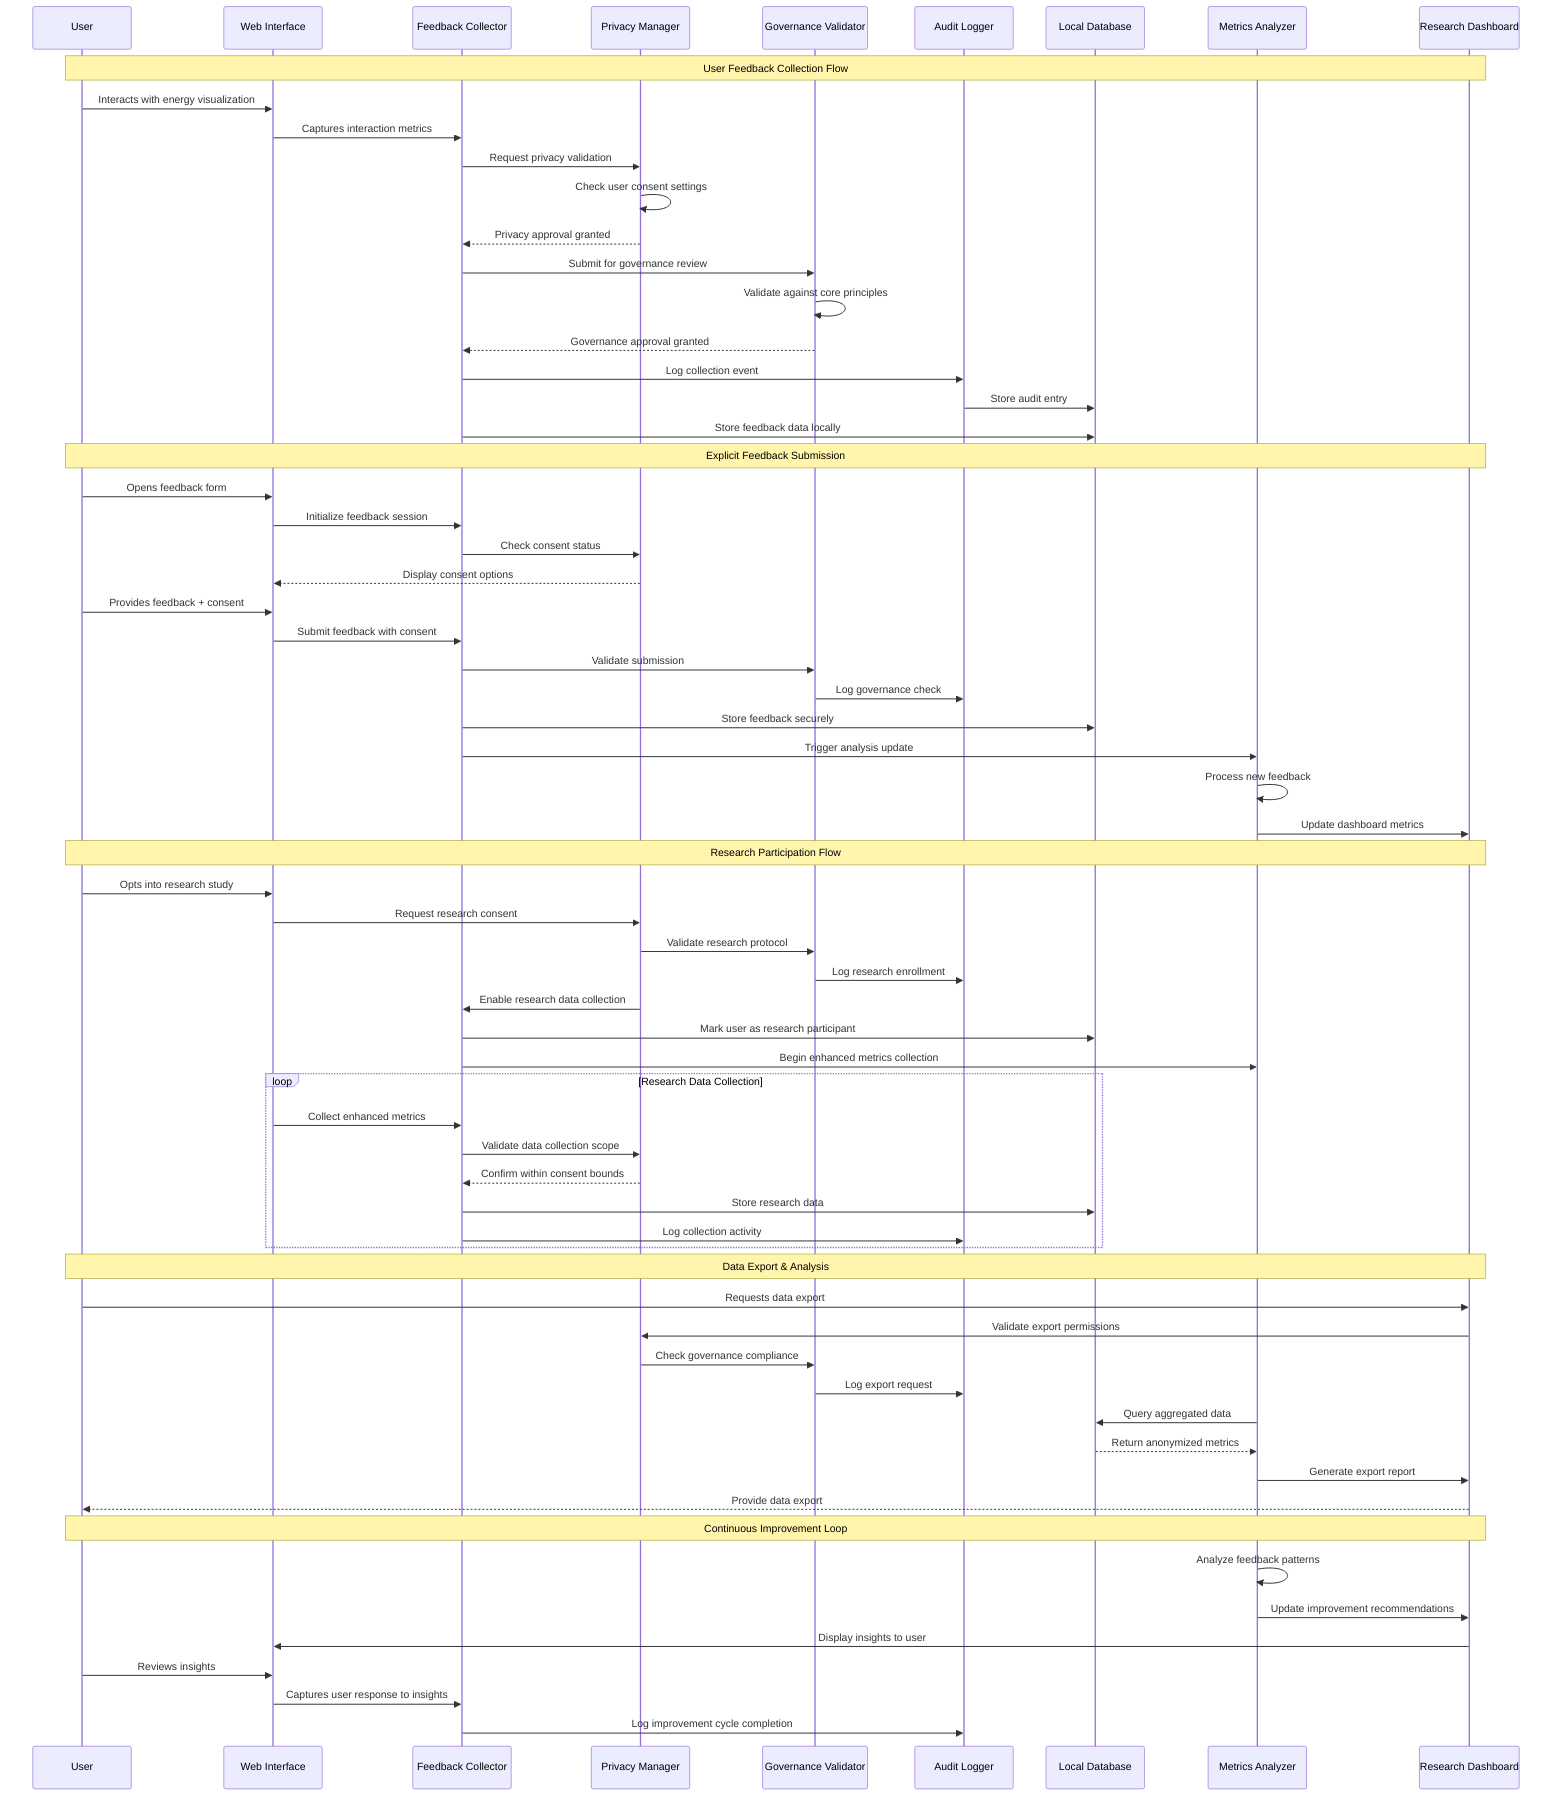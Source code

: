 sequenceDiagram
    participant U as User
    participant UI as Web Interface
    participant FC as Feedback Collector
    participant PM as Privacy Manager
    participant GV as Governance Validator
    participant AL as Audit Logger
    participant LD as Local Database
    participant MA as Metrics Analyzer
    participant RD as Research Dashboard

    Note over U,RD: User Feedback Collection Flow
    
    U->>UI: Interacts with energy visualization
    UI->>FC: Captures interaction metrics
    FC->>PM: Request privacy validation
    PM->>PM: Check user consent settings
    PM-->>FC: Privacy approval granted
    
    FC->>GV: Submit for governance review
    GV->>GV: Validate against core principles
    GV-->>FC: Governance approval granted
    
    FC->>AL: Log collection event
    AL->>LD: Store audit entry
    FC->>LD: Store feedback data locally
    
    Note over U,RD: Explicit Feedback Submission
    
    U->>UI: Opens feedback form
    UI->>FC: Initialize feedback session
    FC->>PM: Check consent status
    PM-->>UI: Display consent options
    
    U->>UI: Provides feedback + consent
    UI->>FC: Submit feedback with consent
    FC->>GV: Validate submission
    GV->>AL: Log governance check
    
    FC->>LD: Store feedback securely
    FC->>MA: Trigger analysis update
    MA->>MA: Process new feedback
    MA->>RD: Update dashboard metrics
    
    Note over U,RD: Research Participation Flow
    
    U->>UI: Opts into research study
    UI->>PM: Request research consent
    PM->>GV: Validate research protocol
    GV->>AL: Log research enrollment
    
    PM->>FC: Enable research data collection
    FC->>LD: Mark user as research participant
    FC->>MA: Begin enhanced metrics collection
    
    loop Research Data Collection
        UI->>FC: Collect enhanced metrics
        FC->>PM: Validate data collection scope
        PM-->>FC: Confirm within consent bounds
        FC->>LD: Store research data
        FC->>AL: Log collection activity
    end
    
    Note over U,RD: Data Export & Analysis
    
    U->>RD: Requests data export
    RD->>PM: Validate export permissions
    PM->>GV: Check governance compliance
    GV->>AL: Log export request
    
    MA->>LD: Query aggregated data
    LD-->>MA: Return anonymized metrics
    MA->>RD: Generate export report
    RD-->>U: Provide data export
    
    Note over U,RD: Continuous Improvement Loop
    
    MA->>MA: Analyze feedback patterns
    MA->>RD: Update improvement recommendations
    RD->>UI: Display insights to user
    U->>UI: Reviews insights
    UI->>FC: Captures user response to insights
    FC->>AL: Log improvement cycle completion